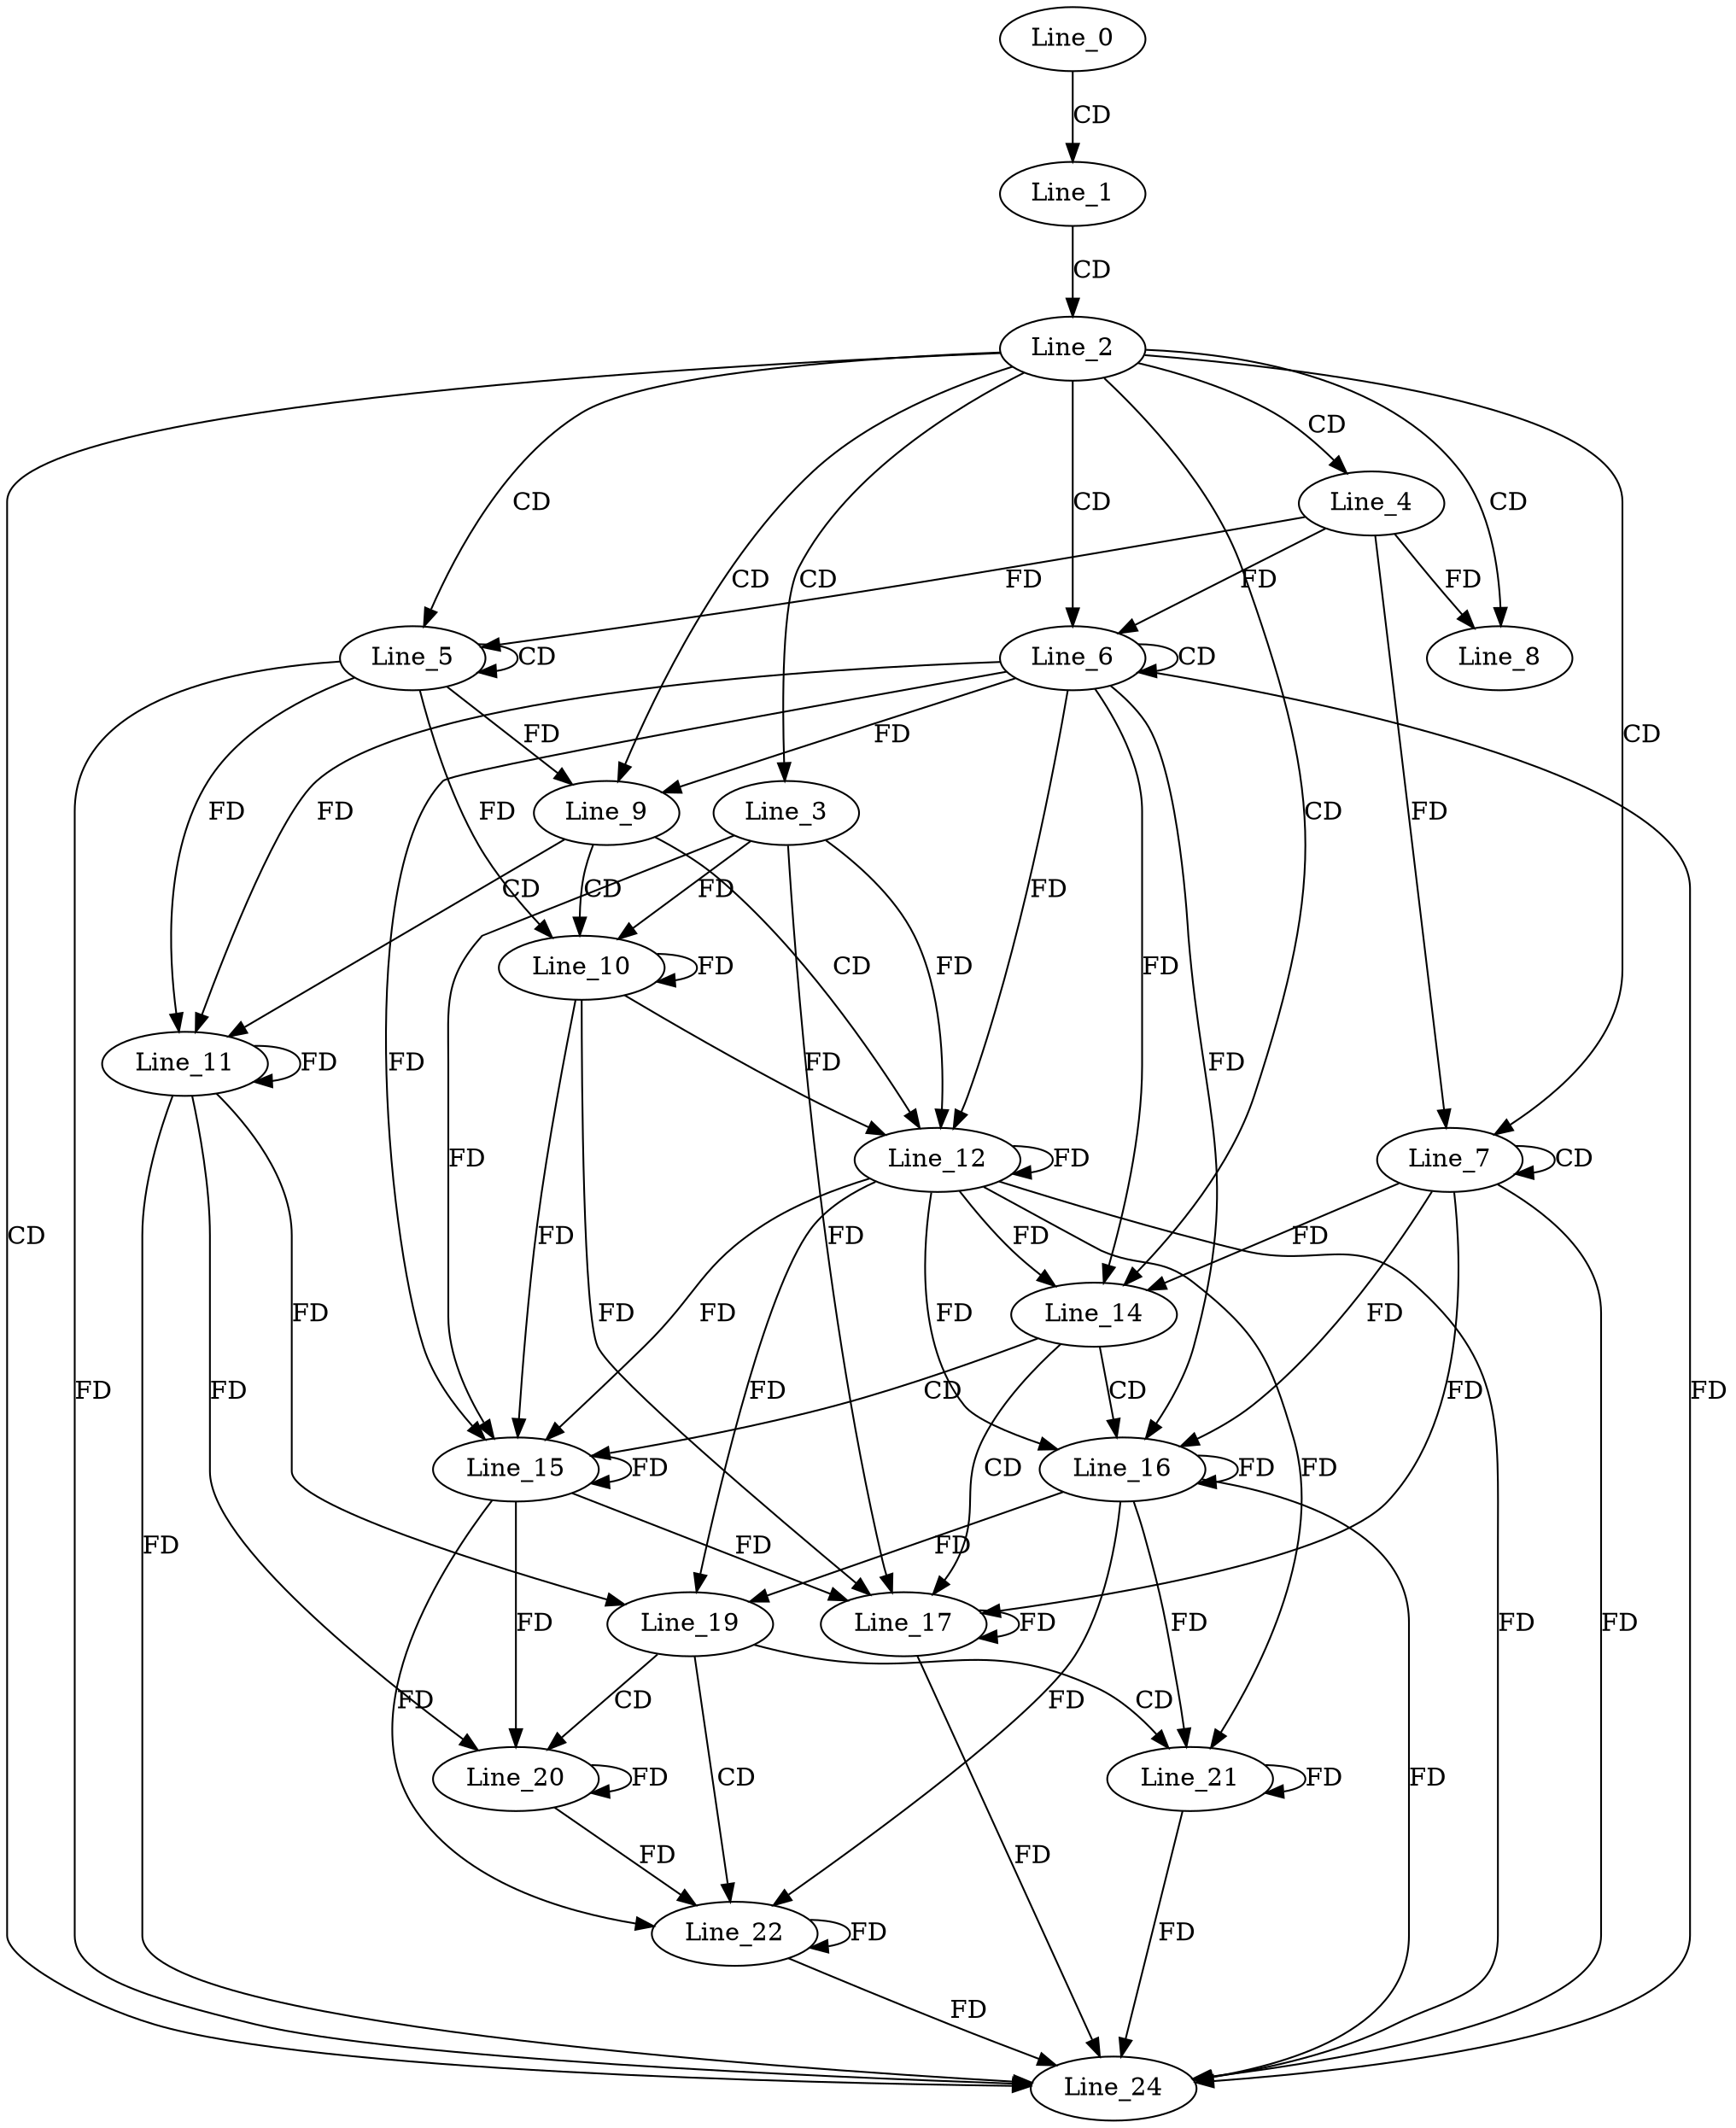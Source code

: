 digraph G {
  Line_0;
  Line_1;
  Line_2;
  Line_3;
  Line_4;
  Line_5;
  Line_5;
  Line_6;
  Line_6;
  Line_7;
  Line_7;
  Line_8;
  Line_9;
  Line_10;
  Line_11;
  Line_12;
  Line_14;
  Line_15;
  Line_16;
  Line_17;
  Line_19;
  Line_20;
  Line_21;
  Line_22;
  Line_24;
  Line_0 -> Line_1 [ label="CD" ];
  Line_1 -> Line_2 [ label="CD" ];
  Line_2 -> Line_3 [ label="CD" ];
  Line_2 -> Line_4 [ label="CD" ];
  Line_2 -> Line_5 [ label="CD" ];
  Line_5 -> Line_5 [ label="CD" ];
  Line_4 -> Line_5 [ label="FD" ];
  Line_2 -> Line_6 [ label="CD" ];
  Line_6 -> Line_6 [ label="CD" ];
  Line_4 -> Line_6 [ label="FD" ];
  Line_2 -> Line_7 [ label="CD" ];
  Line_7 -> Line_7 [ label="CD" ];
  Line_4 -> Line_7 [ label="FD" ];
  Line_2 -> Line_8 [ label="CD" ];
  Line_4 -> Line_8 [ label="FD" ];
  Line_2 -> Line_9 [ label="CD" ];
  Line_5 -> Line_9 [ label="FD" ];
  Line_6 -> Line_9 [ label="FD" ];
  Line_9 -> Line_10 [ label="CD" ];
  Line_3 -> Line_10 [ label="FD" ];
  Line_10 -> Line_10 [ label="FD" ];
  Line_5 -> Line_10 [ label="FD" ];
  Line_9 -> Line_11 [ label="CD" ];
  Line_5 -> Line_11 [ label="FD" ];
  Line_11 -> Line_11 [ label="FD" ];
  Line_6 -> Line_11 [ label="FD" ];
  Line_9 -> Line_12 [ label="CD" ];
  Line_6 -> Line_12 [ label="FD" ];
  Line_12 -> Line_12 [ label="FD" ];
  Line_3 -> Line_12 [ label="FD" ];
  Line_10 -> Line_12 [ label="FD" ];
  Line_2 -> Line_14 [ label="CD" ];
  Line_6 -> Line_14 [ label="FD" ];
  Line_12 -> Line_14 [ label="FD" ];
  Line_7 -> Line_14 [ label="FD" ];
  Line_14 -> Line_15 [ label="CD" ];
  Line_3 -> Line_15 [ label="FD" ];
  Line_10 -> Line_15 [ label="FD" ];
  Line_15 -> Line_15 [ label="FD" ];
  Line_6 -> Line_15 [ label="FD" ];
  Line_12 -> Line_15 [ label="FD" ];
  Line_14 -> Line_16 [ label="CD" ];
  Line_6 -> Line_16 [ label="FD" ];
  Line_12 -> Line_16 [ label="FD" ];
  Line_16 -> Line_16 [ label="FD" ];
  Line_7 -> Line_16 [ label="FD" ];
  Line_14 -> Line_17 [ label="CD" ];
  Line_7 -> Line_17 [ label="FD" ];
  Line_17 -> Line_17 [ label="FD" ];
  Line_3 -> Line_17 [ label="FD" ];
  Line_10 -> Line_17 [ label="FD" ];
  Line_15 -> Line_17 [ label="FD" ];
  Line_11 -> Line_19 [ label="FD" ];
  Line_12 -> Line_19 [ label="FD" ];
  Line_16 -> Line_19 [ label="FD" ];
  Line_19 -> Line_20 [ label="CD" ];
  Line_15 -> Line_20 [ label="FD" ];
  Line_20 -> Line_20 [ label="FD" ];
  Line_11 -> Line_20 [ label="FD" ];
  Line_19 -> Line_21 [ label="CD" ];
  Line_21 -> Line_21 [ label="FD" ];
  Line_12 -> Line_21 [ label="FD" ];
  Line_16 -> Line_21 [ label="FD" ];
  Line_19 -> Line_22 [ label="CD" ];
  Line_16 -> Line_22 [ label="FD" ];
  Line_22 -> Line_22 [ label="FD" ];
  Line_15 -> Line_22 [ label="FD" ];
  Line_20 -> Line_22 [ label="FD" ];
  Line_2 -> Line_24 [ label="CD" ];
  Line_5 -> Line_24 [ label="FD" ];
  Line_11 -> Line_24 [ label="FD" ];
  Line_21 -> Line_24 [ label="FD" ];
  Line_6 -> Line_24 [ label="FD" ];
  Line_12 -> Line_24 [ label="FD" ];
  Line_16 -> Line_24 [ label="FD" ];
  Line_22 -> Line_24 [ label="FD" ];
  Line_7 -> Line_24 [ label="FD" ];
  Line_17 -> Line_24 [ label="FD" ];
}
